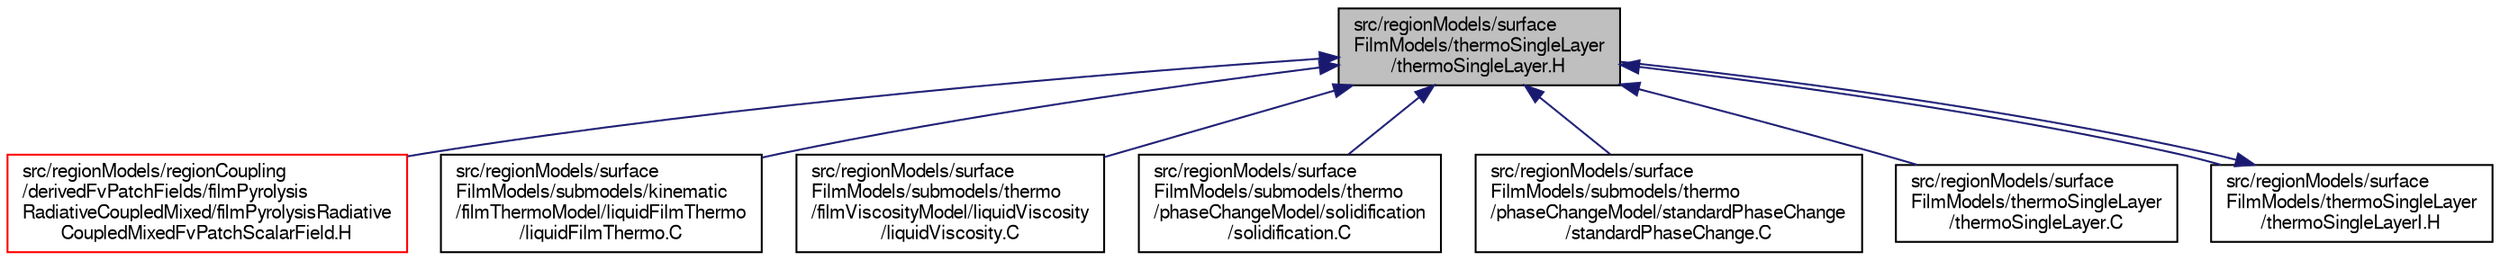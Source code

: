 digraph "src/regionModels/surfaceFilmModels/thermoSingleLayer/thermoSingleLayer.H"
{
  bgcolor="transparent";
  edge [fontname="FreeSans",fontsize="10",labelfontname="FreeSans",labelfontsize="10"];
  node [fontname="FreeSans",fontsize="10",shape=record];
  Node380 [label="src/regionModels/surface\lFilmModels/thermoSingleLayer\l/thermoSingleLayer.H",height=0.2,width=0.4,color="black", fillcolor="grey75", style="filled", fontcolor="black"];
  Node380 -> Node381 [dir="back",color="midnightblue",fontsize="10",style="solid",fontname="FreeSans"];
  Node381 [label="src/regionModels/regionCoupling\l/derivedFvPatchFields/filmPyrolysis\lRadiativeCoupledMixed/filmPyrolysisRadiative\lCoupledMixedFvPatchScalarField.H",height=0.2,width=0.4,color="red",URL="$a14063.html"];
  Node380 -> Node383 [dir="back",color="midnightblue",fontsize="10",style="solid",fontname="FreeSans"];
  Node383 [label="src/regionModels/surface\lFilmModels/submodels/kinematic\l/filmThermoModel/liquidFilmThermo\l/liquidFilmThermo.C",height=0.2,width=0.4,color="black",URL="$a14216.html"];
  Node380 -> Node384 [dir="back",color="midnightblue",fontsize="10",style="solid",fontname="FreeSans"];
  Node384 [label="src/regionModels/surface\lFilmModels/submodels/thermo\l/filmViscosityModel/liquidViscosity\l/liquidViscosity.C",height=0.2,width=0.4,color="black",URL="$a14339.html"];
  Node380 -> Node385 [dir="back",color="midnightblue",fontsize="10",style="solid",fontname="FreeSans"];
  Node385 [label="src/regionModels/surface\lFilmModels/submodels/thermo\l/phaseChangeModel/solidification\l/solidification.C",height=0.2,width=0.4,color="black",URL="$a14381.html"];
  Node380 -> Node386 [dir="back",color="midnightblue",fontsize="10",style="solid",fontname="FreeSans"];
  Node386 [label="src/regionModels/surface\lFilmModels/submodels/thermo\l/phaseChangeModel/standardPhaseChange\l/standardPhaseChange.C",height=0.2,width=0.4,color="black",URL="$a14387.html"];
  Node380 -> Node387 [dir="back",color="midnightblue",fontsize="10",style="solid",fontname="FreeSans"];
  Node387 [label="src/regionModels/surface\lFilmModels/thermoSingleLayer\l/thermoSingleLayer.C",height=0.2,width=0.4,color="black",URL="$a14405.html"];
  Node380 -> Node388 [dir="back",color="midnightblue",fontsize="10",style="solid",fontname="FreeSans"];
  Node388 [label="src/regionModels/surface\lFilmModels/thermoSingleLayer\l/thermoSingleLayerI.H",height=0.2,width=0.4,color="black",URL="$a14411.html"];
  Node388 -> Node380 [dir="back",color="midnightblue",fontsize="10",style="solid",fontname="FreeSans"];
}
